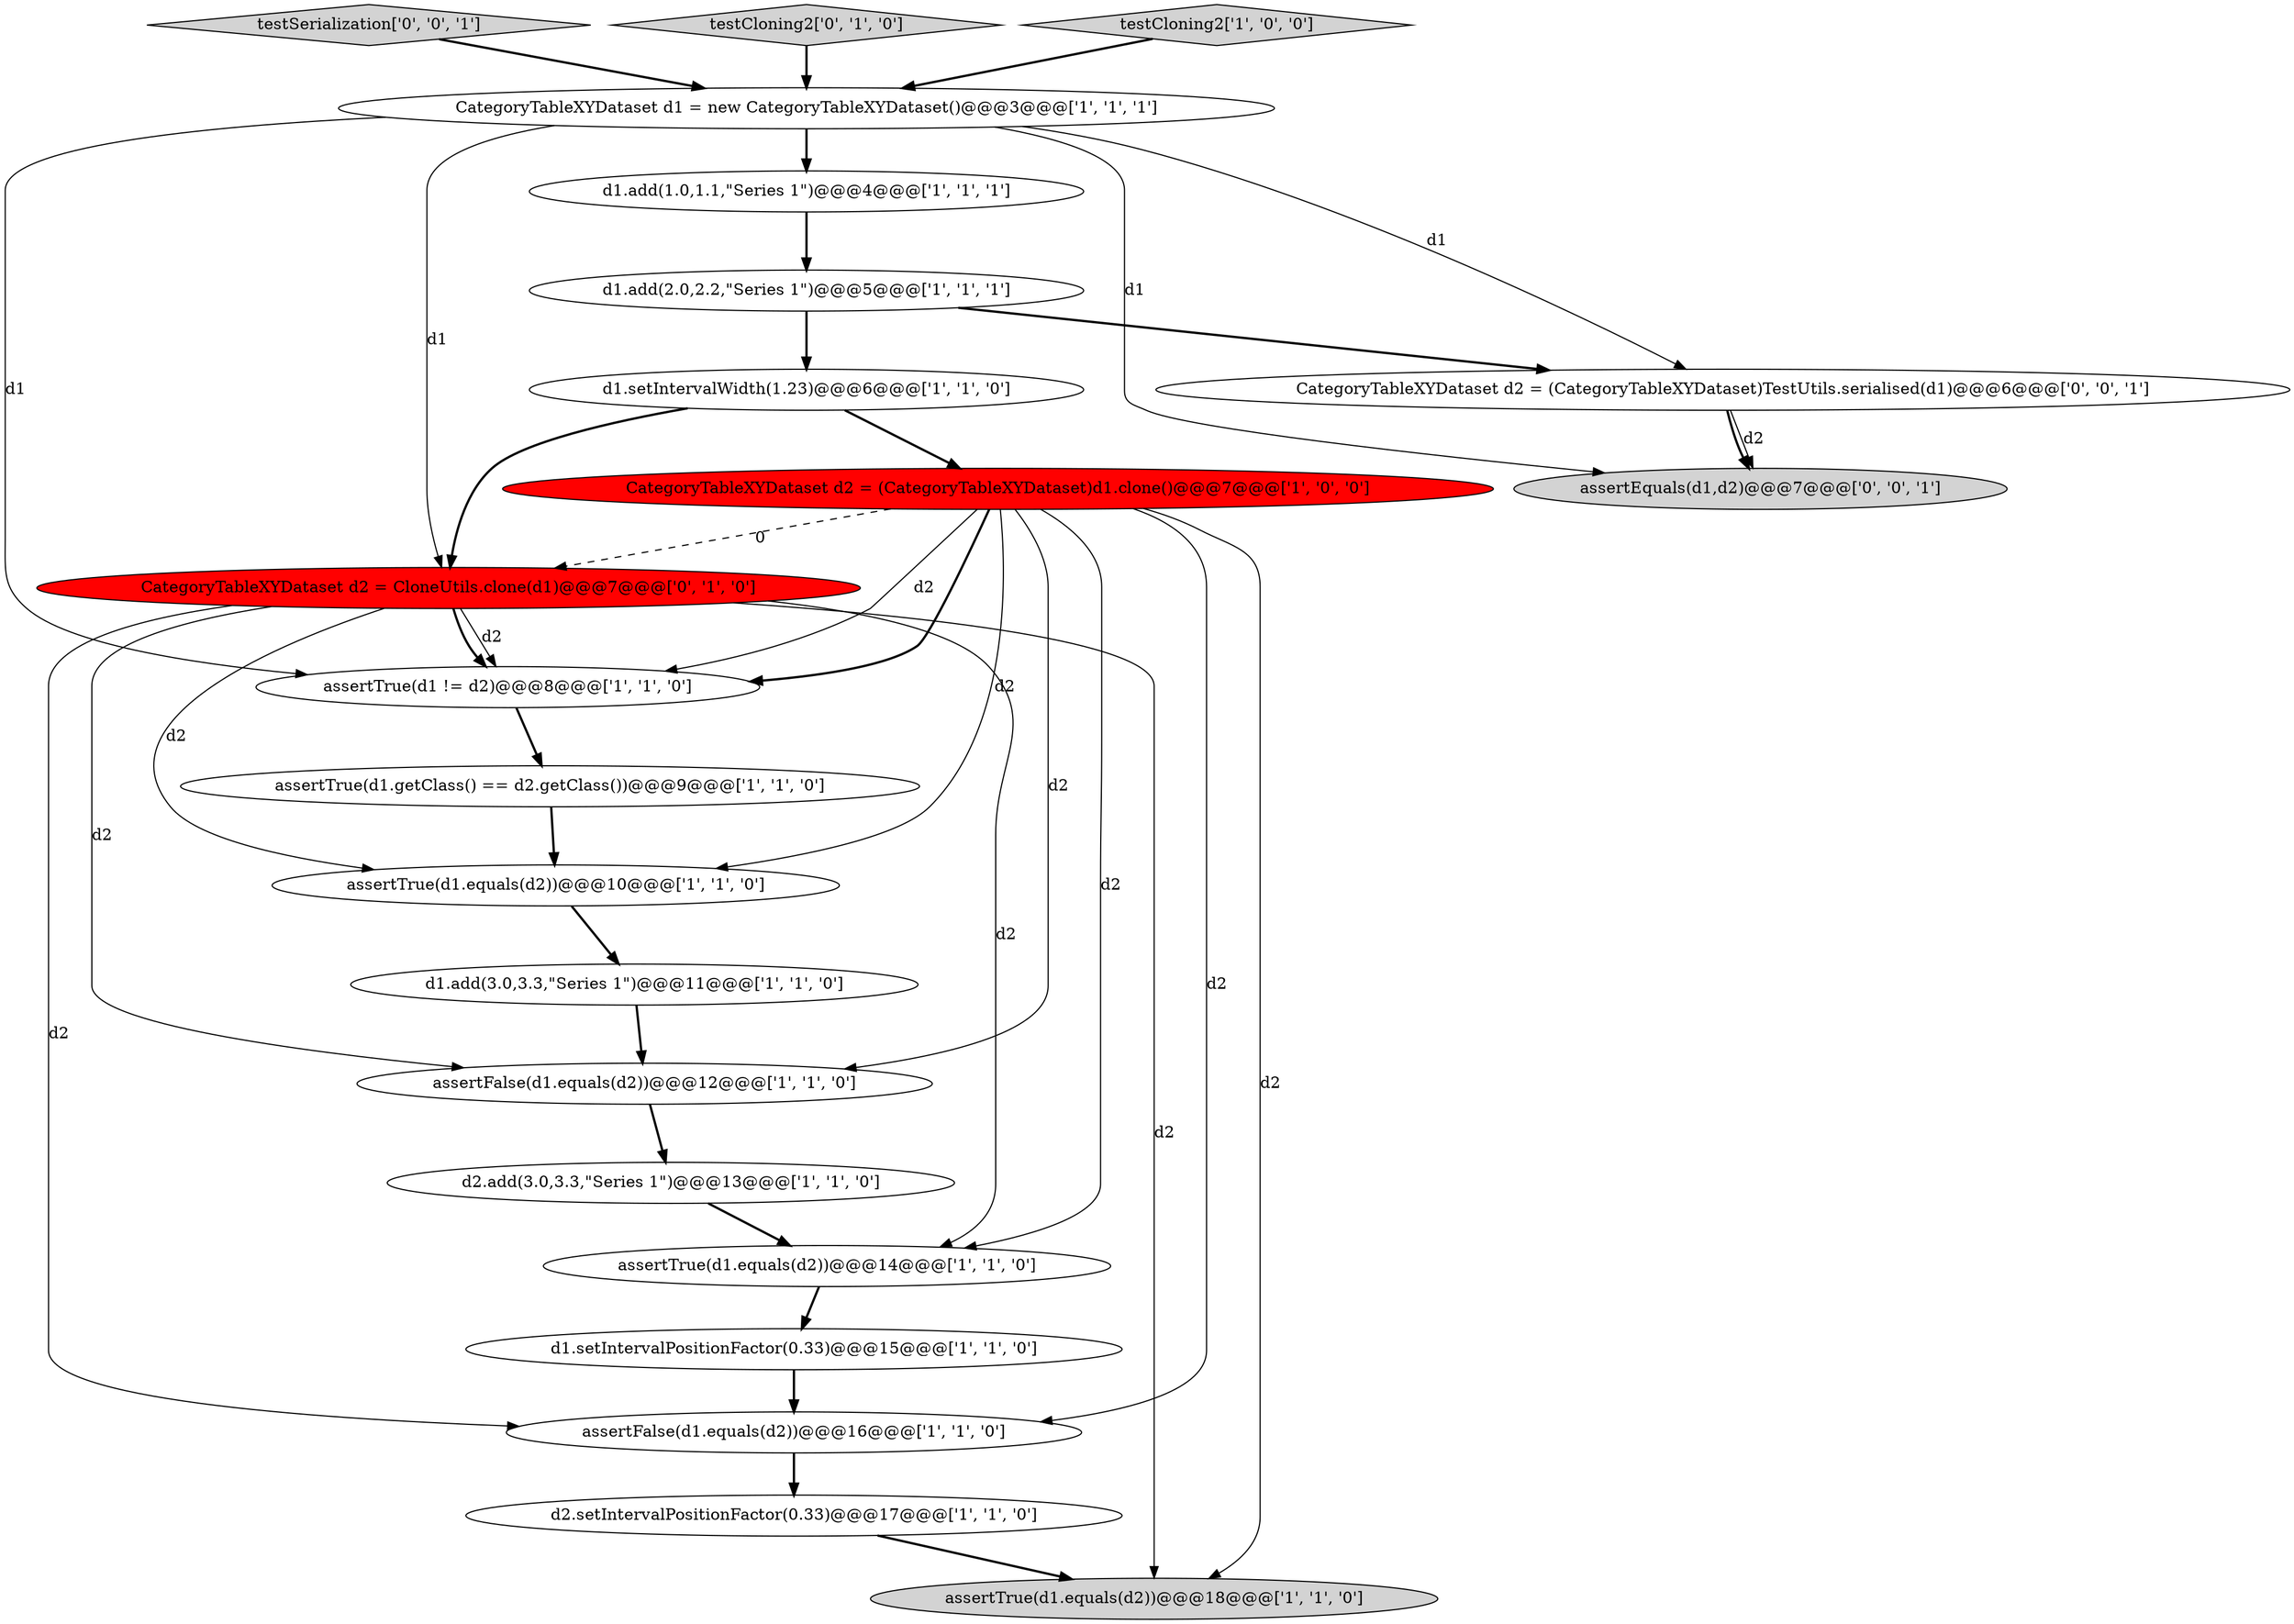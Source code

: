 digraph {
10 [style = filled, label = "assertTrue(d1.equals(d2))@@@10@@@['1', '1', '0']", fillcolor = white, shape = ellipse image = "AAA0AAABBB1BBB"];
12 [style = filled, label = "assertFalse(d1.equals(d2))@@@12@@@['1', '1', '0']", fillcolor = white, shape = ellipse image = "AAA0AAABBB1BBB"];
21 [style = filled, label = "testSerialization['0', '0', '1']", fillcolor = lightgray, shape = diamond image = "AAA0AAABBB3BBB"];
5 [style = filled, label = "d2.add(3.0,3.3,\"Series 1\")@@@13@@@['1', '1', '0']", fillcolor = white, shape = ellipse image = "AAA0AAABBB1BBB"];
19 [style = filled, label = "assertEquals(d1,d2)@@@7@@@['0', '0', '1']", fillcolor = lightgray, shape = ellipse image = "AAA0AAABBB3BBB"];
8 [style = filled, label = "d2.setIntervalPositionFactor(0.33)@@@17@@@['1', '1', '0']", fillcolor = white, shape = ellipse image = "AAA0AAABBB1BBB"];
4 [style = filled, label = "d1.add(3.0,3.3,\"Series 1\")@@@11@@@['1', '1', '0']", fillcolor = white, shape = ellipse image = "AAA0AAABBB1BBB"];
2 [style = filled, label = "assertFalse(d1.equals(d2))@@@16@@@['1', '1', '0']", fillcolor = white, shape = ellipse image = "AAA0AAABBB1BBB"];
14 [style = filled, label = "CategoryTableXYDataset d1 = new CategoryTableXYDataset()@@@3@@@['1', '1', '1']", fillcolor = white, shape = ellipse image = "AAA0AAABBB1BBB"];
6 [style = filled, label = "assertTrue(d1.equals(d2))@@@18@@@['1', '1', '0']", fillcolor = lightgray, shape = ellipse image = "AAA0AAABBB1BBB"];
17 [style = filled, label = "CategoryTableXYDataset d2 = CloneUtils.clone(d1)@@@7@@@['0', '1', '0']", fillcolor = red, shape = ellipse image = "AAA1AAABBB2BBB"];
20 [style = filled, label = "CategoryTableXYDataset d2 = (CategoryTableXYDataset)TestUtils.serialised(d1)@@@6@@@['0', '0', '1']", fillcolor = white, shape = ellipse image = "AAA0AAABBB3BBB"];
9 [style = filled, label = "CategoryTableXYDataset d2 = (CategoryTableXYDataset)d1.clone()@@@7@@@['1', '0', '0']", fillcolor = red, shape = ellipse image = "AAA1AAABBB1BBB"];
7 [style = filled, label = "assertTrue(d1.equals(d2))@@@14@@@['1', '1', '0']", fillcolor = white, shape = ellipse image = "AAA0AAABBB1BBB"];
15 [style = filled, label = "d1.add(1.0,1.1,\"Series 1\")@@@4@@@['1', '1', '1']", fillcolor = white, shape = ellipse image = "AAA0AAABBB1BBB"];
1 [style = filled, label = "d1.add(2.0,2.2,\"Series 1\")@@@5@@@['1', '1', '1']", fillcolor = white, shape = ellipse image = "AAA0AAABBB1BBB"];
18 [style = filled, label = "testCloning2['0', '1', '0']", fillcolor = lightgray, shape = diamond image = "AAA0AAABBB2BBB"];
16 [style = filled, label = "d1.setIntervalPositionFactor(0.33)@@@15@@@['1', '1', '0']", fillcolor = white, shape = ellipse image = "AAA0AAABBB1BBB"];
3 [style = filled, label = "d1.setIntervalWidth(1.23)@@@6@@@['1', '1', '0']", fillcolor = white, shape = ellipse image = "AAA0AAABBB1BBB"];
11 [style = filled, label = "assertTrue(d1 != d2)@@@8@@@['1', '1', '0']", fillcolor = white, shape = ellipse image = "AAA0AAABBB1BBB"];
0 [style = filled, label = "testCloning2['1', '0', '0']", fillcolor = lightgray, shape = diamond image = "AAA0AAABBB1BBB"];
13 [style = filled, label = "assertTrue(d1.getClass() == d2.getClass())@@@9@@@['1', '1', '0']", fillcolor = white, shape = ellipse image = "AAA0AAABBB1BBB"];
13->10 [style = bold, label=""];
17->2 [style = solid, label="d2"];
9->2 [style = solid, label="d2"];
9->11 [style = bold, label=""];
12->5 [style = bold, label=""];
9->7 [style = solid, label="d2"];
1->3 [style = bold, label=""];
1->20 [style = bold, label=""];
14->19 [style = solid, label="d1"];
8->6 [style = bold, label=""];
9->6 [style = solid, label="d2"];
16->2 [style = bold, label=""];
14->20 [style = solid, label="d1"];
3->9 [style = bold, label=""];
9->12 [style = solid, label="d2"];
0->14 [style = bold, label=""];
20->19 [style = solid, label="d2"];
15->1 [style = bold, label=""];
14->11 [style = solid, label="d1"];
17->7 [style = solid, label="d2"];
9->17 [style = dashed, label="0"];
11->13 [style = bold, label=""];
7->16 [style = bold, label=""];
17->10 [style = solid, label="d2"];
10->4 [style = bold, label=""];
4->12 [style = bold, label=""];
5->7 [style = bold, label=""];
3->17 [style = bold, label=""];
17->6 [style = solid, label="d2"];
14->15 [style = bold, label=""];
17->12 [style = solid, label="d2"];
20->19 [style = bold, label=""];
9->11 [style = solid, label="d2"];
17->11 [style = solid, label="d2"];
14->17 [style = solid, label="d1"];
18->14 [style = bold, label=""];
2->8 [style = bold, label=""];
21->14 [style = bold, label=""];
17->11 [style = bold, label=""];
9->10 [style = solid, label="d2"];
}
